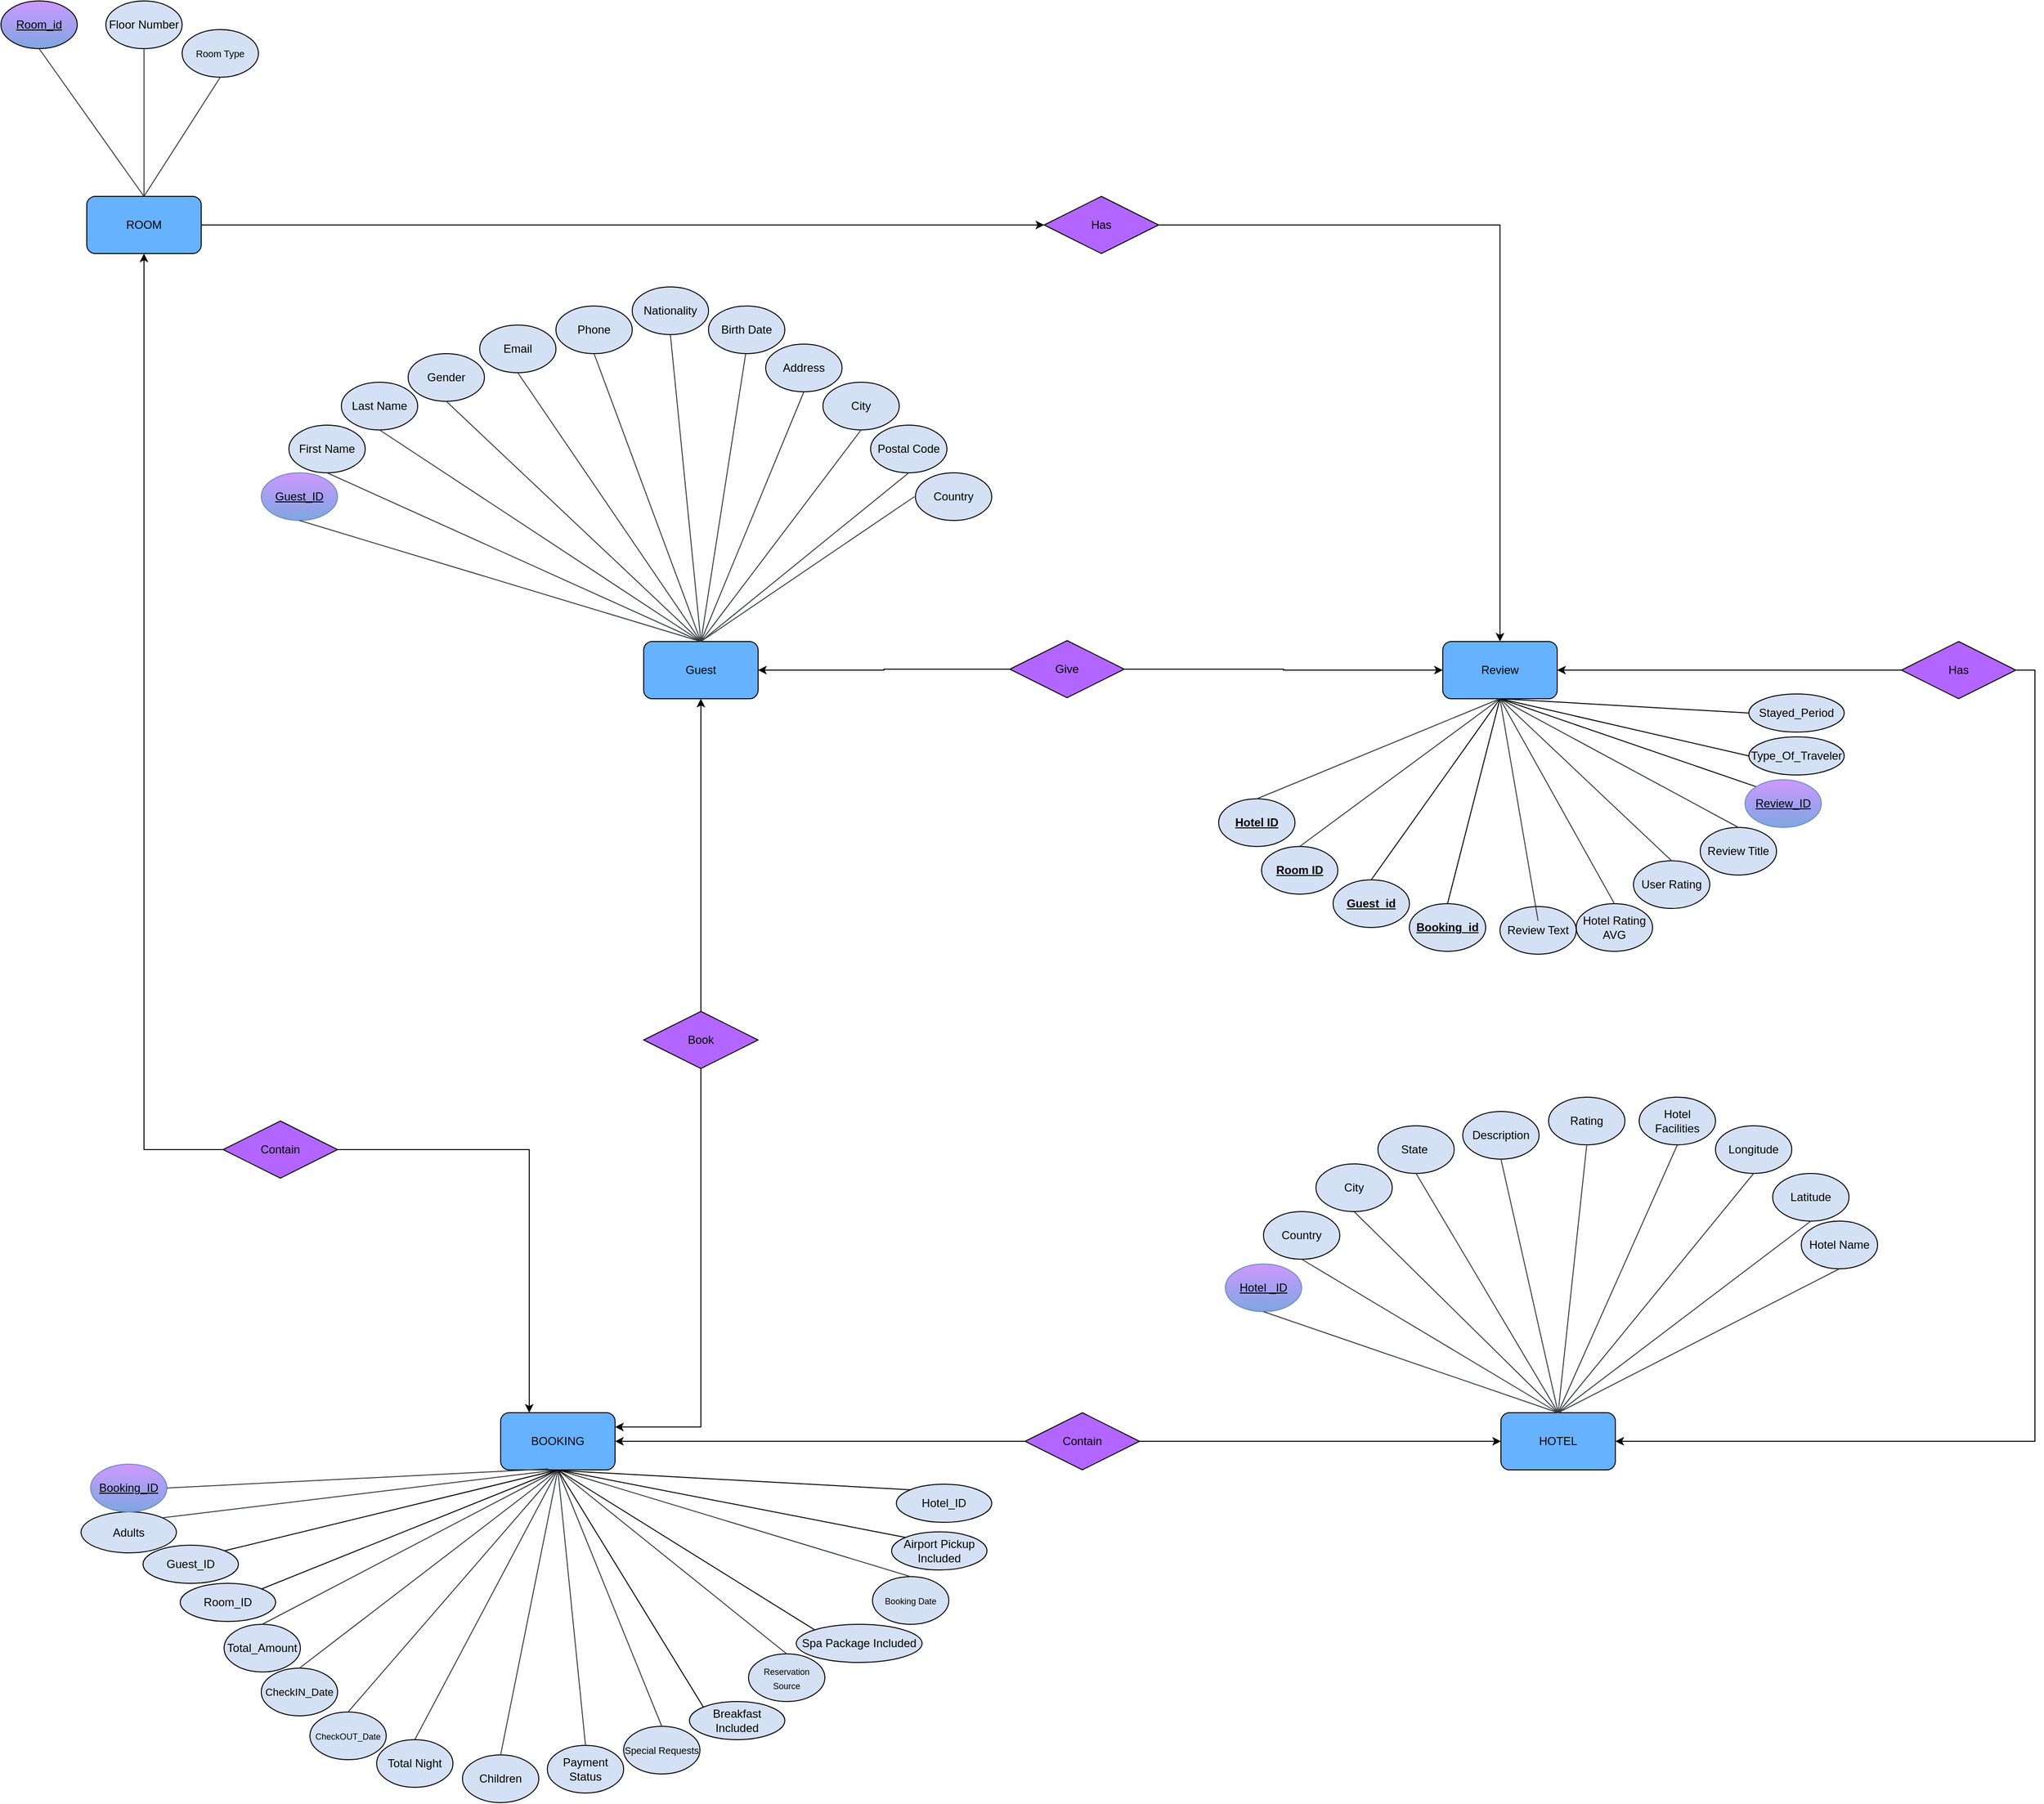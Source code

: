 <mxfile version="24.7.12">
  <diagram name="Page-1" id="Go7rpRE74ficaxJIeiQb">
    <mxGraphModel dx="3430" dy="1060" grid="1" gridSize="10" guides="1" tooltips="1" connect="1" arrows="1" fold="1" page="1" pageScale="1" pageWidth="850" pageHeight="1100" math="0" shadow="0">
      <root>
        <mxCell id="0" />
        <mxCell id="1" parent="0" />
        <mxCell id="3-bC4bgWkevKskhTeq14-1" value="Adults" style="ellipse;whiteSpace=wrap;html=1;fillColor=#D4E1F5;" parent="1" vertex="1">
          <mxGeometry x="-550" y="2025" width="100" height="43" as="geometry" />
        </mxCell>
        <mxCell id="3-bC4bgWkevKskhTeq14-2" value="Total_Amount" style="ellipse;whiteSpace=wrap;html=1;fillColor=#D4E1F5;" parent="1" vertex="1">
          <mxGeometry x="-400" y="2143" width="80" height="50" as="geometry" />
        </mxCell>
        <mxCell id="3-bC4bgWkevKskhTeq14-3" value="&lt;font style=&quot;font-size: 11px;&quot;&gt;CheckIN_Date&lt;/font&gt;" style="ellipse;whiteSpace=wrap;html=1;fillColor=#D4E1F5;" parent="1" vertex="1">
          <mxGeometry x="-361" y="2189" width="80" height="50" as="geometry" />
        </mxCell>
        <mxCell id="3-bC4bgWkevKskhTeq14-4" value="BOOKING" style="rounded=1;whiteSpace=wrap;html=1;fillColor=#66B2FF;" parent="1" vertex="1">
          <mxGeometry x="-110" y="1921" width="120" height="60" as="geometry" />
        </mxCell>
        <mxCell id="3-bC4bgWkevKskhTeq14-5" value="&lt;span style=&quot;text-decoration-line: underline;&quot;&gt;Booking_ID&lt;/span&gt;" style="ellipse;whiteSpace=wrap;html=1;fillColor=#CC99FF;strokeColor=#6c8ebf;gradientColor=#7ea6e0;" parent="1" vertex="1">
          <mxGeometry x="-540" y="1975" width="80" height="50" as="geometry" />
        </mxCell>
        <mxCell id="3-bC4bgWkevKskhTeq14-6" style="rounded=0;orthogonalLoop=1;jettySize=auto;html=1;entryX=1;entryY=0.5;entryDx=0;entryDy=0;endArrow=none;endFill=0;fillColor=#eeeeee;strokeColor=#36393d;" parent="1" target="3-bC4bgWkevKskhTeq14-5" edge="1">
          <mxGeometry relative="1" as="geometry">
            <mxPoint x="-60" y="1980" as="sourcePoint" />
            <mxPoint x="-225" y="2046" as="targetPoint" />
          </mxGeometry>
        </mxCell>
        <mxCell id="3-bC4bgWkevKskhTeq14-7" style="rounded=0;orthogonalLoop=1;jettySize=auto;html=1;exitX=0.5;exitY=1;exitDx=0;exitDy=0;entryX=1;entryY=0;entryDx=0;entryDy=0;endArrow=none;endFill=0;fillColor=#eeeeee;strokeColor=#36393d;" parent="1" source="3-bC4bgWkevKskhTeq14-4" target="3-bC4bgWkevKskhTeq14-1" edge="1">
          <mxGeometry relative="1" as="geometry">
            <mxPoint x="-65" y="1951" as="sourcePoint" />
            <mxPoint x="-145" y="2091" as="targetPoint" />
          </mxGeometry>
        </mxCell>
        <mxCell id="3-bC4bgWkevKskhTeq14-8" style="rounded=0;orthogonalLoop=1;jettySize=auto;html=1;exitX=0.5;exitY=1;exitDx=0;exitDy=0;entryX=0.5;entryY=0;entryDx=0;entryDy=0;endArrow=none;endFill=0;fillColor=#eeeeee;strokeColor=#36393d;" parent="1" source="3-bC4bgWkevKskhTeq14-4" target="3-bC4bgWkevKskhTeq14-2" edge="1">
          <mxGeometry relative="1" as="geometry">
            <mxPoint x="-65" y="1951" as="sourcePoint" />
            <mxPoint x="-65" y="2121" as="targetPoint" />
          </mxGeometry>
        </mxCell>
        <mxCell id="3-bC4bgWkevKskhTeq14-9" style="rounded=0;orthogonalLoop=1;jettySize=auto;html=1;exitX=0.5;exitY=1;exitDx=0;exitDy=0;entryX=0.5;entryY=0;entryDx=0;entryDy=0;endArrow=none;endFill=0;fillColor=#eeeeee;strokeColor=#36393d;" parent="1" source="3-bC4bgWkevKskhTeq14-4" target="3-bC4bgWkevKskhTeq14-3" edge="1">
          <mxGeometry relative="1" as="geometry">
            <mxPoint x="-65" y="1951" as="sourcePoint" />
            <mxPoint x="15" y="2091" as="targetPoint" />
          </mxGeometry>
        </mxCell>
        <mxCell id="3-bC4bgWkevKskhTeq14-10" value="&lt;font style=&quot;font-size: 9px;&quot;&gt;CheckOUT_Date&lt;/font&gt;" style="ellipse;whiteSpace=wrap;html=1;fillColor=#D4E1F5;" parent="1" vertex="1">
          <mxGeometry x="-310" y="2235" width="80" height="50" as="geometry" />
        </mxCell>
        <mxCell id="3-bC4bgWkevKskhTeq14-11" style="rounded=0;orthogonalLoop=1;jettySize=auto;html=1;exitX=0.5;exitY=1;exitDx=0;exitDy=0;entryX=0.5;entryY=0;entryDx=0;entryDy=0;endArrow=none;endFill=0;fillColor=#eeeeee;strokeColor=#36393d;" parent="1" source="3-bC4bgWkevKskhTeq14-4" target="3-bC4bgWkevKskhTeq14-10" edge="1">
          <mxGeometry relative="1" as="geometry">
            <mxPoint x="-65" y="1951" as="sourcePoint" />
            <mxPoint x="95" y="2061" as="targetPoint" />
          </mxGeometry>
        </mxCell>
        <mxCell id="3-bC4bgWkevKskhTeq14-12" value="Country" style="ellipse;whiteSpace=wrap;html=1;fillColor=#D4E1F5;" parent="1" vertex="1">
          <mxGeometry x="690" y="1710" width="80" height="50" as="geometry" />
        </mxCell>
        <mxCell id="3-bC4bgWkevKskhTeq14-13" value="&lt;span style=&quot;text-decoration-line: underline;&quot;&gt;Hotel _ID&lt;/span&gt;" style="ellipse;whiteSpace=wrap;html=1;fillColor=#CC99FF;strokeColor=#6c8ebf;gradientColor=#7ea6e0;" parent="1" vertex="1">
          <mxGeometry x="650" y="1765" width="80" height="50" as="geometry" />
        </mxCell>
        <mxCell id="3-bC4bgWkevKskhTeq14-14" value="State&amp;nbsp;" style="ellipse;whiteSpace=wrap;html=1;fillColor=#D4E1F5;" parent="1" vertex="1">
          <mxGeometry x="810" y="1620" width="80" height="50" as="geometry" />
        </mxCell>
        <mxCell id="3-bC4bgWkevKskhTeq14-16" value="HOTEL" style="rounded=1;whiteSpace=wrap;html=1;fillColor=#66B2FF;" parent="1" vertex="1">
          <mxGeometry x="939" y="1921" width="120" height="60" as="geometry" />
        </mxCell>
        <mxCell id="3-bC4bgWkevKskhTeq14-17" style="rounded=0;orthogonalLoop=1;jettySize=auto;html=1;exitX=0.5;exitY=1;exitDx=0;exitDy=0;entryX=0.5;entryY=0;entryDx=0;entryDy=0;strokeWidth=1;endArrow=none;endFill=0;fillColor=#eeeeee;strokeColor=#36393d;" parent="1" source="3-bC4bgWkevKskhTeq14-22" target="3-bC4bgWkevKskhTeq14-16" edge="1">
          <mxGeometry relative="1" as="geometry">
            <mxPoint x="854" y="1660" as="sourcePoint" />
            <mxPoint x="554" y="1970" as="targetPoint" />
          </mxGeometry>
        </mxCell>
        <mxCell id="3-bC4bgWkevKskhTeq14-18" style="rounded=0;orthogonalLoop=1;jettySize=auto;html=1;exitX=0.5;exitY=1;exitDx=0;exitDy=0;entryX=0.5;entryY=0;entryDx=0;entryDy=0;strokeWidth=1;endArrow=none;endFill=0;fillColor=#eeeeee;strokeColor=#36393d;" parent="1" source="3-bC4bgWkevKskhTeq14-12" target="3-bC4bgWkevKskhTeq14-16" edge="1">
          <mxGeometry relative="1" as="geometry">
            <mxPoint x="864" y="1680" as="sourcePoint" />
            <mxPoint x="864" y="1820" as="targetPoint" />
          </mxGeometry>
        </mxCell>
        <mxCell id="3-bC4bgWkevKskhTeq14-19" style="rounded=0;orthogonalLoop=1;jettySize=auto;html=1;exitX=0.5;exitY=1;exitDx=0;exitDy=0;entryX=0.5;entryY=0;entryDx=0;entryDy=0;strokeWidth=1;endArrow=none;endFill=0;fillColor=#eeeeee;strokeColor=#36393d;" parent="1" source="3-bC4bgWkevKskhTeq14-13" target="3-bC4bgWkevKskhTeq14-16" edge="1">
          <mxGeometry relative="1" as="geometry">
            <mxPoint x="714" y="1750" as="sourcePoint" />
            <mxPoint x="864" y="1820" as="targetPoint" />
          </mxGeometry>
        </mxCell>
        <mxCell id="3-bC4bgWkevKskhTeq14-20" style="rounded=0;orthogonalLoop=1;jettySize=auto;html=1;exitX=0.5;exitY=1;exitDx=0;exitDy=0;entryX=0.5;entryY=0;entryDx=0;entryDy=0;strokeWidth=1;endArrow=none;endFill=0;fillColor=#eeeeee;strokeColor=#36393d;" parent="1" source="3-bC4bgWkevKskhTeq14-14" target="3-bC4bgWkevKskhTeq14-16" edge="1">
          <mxGeometry relative="1" as="geometry">
            <mxPoint x="934" y="1720" as="sourcePoint" />
            <mxPoint x="864" y="1820" as="targetPoint" />
          </mxGeometry>
        </mxCell>
        <mxCell id="3-bC4bgWkevKskhTeq14-22" value="City" style="ellipse;whiteSpace=wrap;html=1;fillColor=#D4E1F5;" parent="1" vertex="1">
          <mxGeometry x="745" y="1660" width="80" height="50" as="geometry" />
        </mxCell>
        <mxCell id="3-bC4bgWkevKskhTeq14-23" value="Description" style="ellipse;whiteSpace=wrap;html=1;fillColor=#D4E1F5;" parent="1" vertex="1">
          <mxGeometry x="899" y="1605" width="80" height="50" as="geometry" />
        </mxCell>
        <mxCell id="3-bC4bgWkevKskhTeq14-24" style="rounded=0;orthogonalLoop=1;jettySize=auto;html=1;exitX=0.5;exitY=1;exitDx=0;exitDy=0;entryX=0.5;entryY=0;entryDx=0;entryDy=0;strokeWidth=1;endArrow=none;endFill=0;fillColor=#eeeeee;strokeColor=#36393d;" parent="1" source="3-bC4bgWkevKskhTeq14-23" target="3-bC4bgWkevKskhTeq14-16" edge="1">
          <mxGeometry relative="1" as="geometry">
            <mxPoint x="1044" y="1765" as="sourcePoint" />
            <mxPoint x="864" y="1820" as="targetPoint" />
          </mxGeometry>
        </mxCell>
        <mxCell id="3-bC4bgWkevKskhTeq14-25" value="Rating" style="ellipse;whiteSpace=wrap;html=1;fillColor=#D4E1F5;" parent="1" vertex="1">
          <mxGeometry x="989" y="1590" width="80" height="50" as="geometry" />
        </mxCell>
        <mxCell id="3-bC4bgWkevKskhTeq14-26" style="rounded=0;orthogonalLoop=1;jettySize=auto;html=1;exitX=0.5;exitY=1;exitDx=0;exitDy=0;entryX=0.5;entryY=0;entryDx=0;entryDy=0;strokeWidth=1;endArrow=none;endFill=0;fillColor=#eeeeee;strokeColor=#36393d;" parent="1" source="3-bC4bgWkevKskhTeq14-25" target="3-bC4bgWkevKskhTeq14-16" edge="1">
          <mxGeometry relative="1" as="geometry">
            <mxPoint x="1104" y="1811" as="sourcePoint" />
            <mxPoint x="864" y="1945" as="targetPoint" />
          </mxGeometry>
        </mxCell>
        <mxCell id="3-bC4bgWkevKskhTeq14-27" value="&lt;font style=&quot;font-size: 10px;&quot;&gt;Room Type&lt;/font&gt;" style="ellipse;whiteSpace=wrap;html=1;fillColor=#D4E1F5;strokeColor=#000000;" parent="1" vertex="1">
          <mxGeometry x="-444" y="470" width="80" height="50" as="geometry" />
        </mxCell>
        <mxCell id="3-bC4bgWkevKskhTeq14-28" value="&lt;u&gt;Room_id&lt;/u&gt;" style="ellipse;whiteSpace=wrap;html=1;fillColor=#CC99FF;strokeColor=#000000;gradientColor=#7ea6e0;" parent="1" vertex="1">
          <mxGeometry x="-634" y="440" width="80" height="50" as="geometry" />
        </mxCell>
        <mxCell id="3-bC4bgWkevKskhTeq14-29" value="Floor Number" style="ellipse;whiteSpace=wrap;html=1;fillColor=#D4E1F5;strokeColor=#000000;" parent="1" vertex="1">
          <mxGeometry x="-524" y="440" width="80" height="50" as="geometry" />
        </mxCell>
        <mxCell id="LD0xq1waeF9O6wsrQVDz-23" style="edgeStyle=orthogonalEdgeStyle;rounded=0;orthogonalLoop=1;jettySize=auto;html=1;exitX=1;exitY=0.5;exitDx=0;exitDy=0;entryX=0;entryY=0.5;entryDx=0;entryDy=0;" parent="1" source="3-bC4bgWkevKskhTeq14-30" target="LD0xq1waeF9O6wsrQVDz-24" edge="1">
          <mxGeometry relative="1" as="geometry">
            <mxPoint x="-280" y="730" as="targetPoint" />
          </mxGeometry>
        </mxCell>
        <mxCell id="3-bC4bgWkevKskhTeq14-30" value="ROOM" style="rounded=1;whiteSpace=wrap;html=1;fillColor=#66B2FF;strokeColor=#000000;" parent="1" vertex="1">
          <mxGeometry x="-544" y="645" width="120" height="60" as="geometry" />
        </mxCell>
        <mxCell id="3-bC4bgWkevKskhTeq14-33" style="rounded=0;orthogonalLoop=1;jettySize=auto;html=1;exitX=0.5;exitY=1;exitDx=0;exitDy=0;entryX=0.5;entryY=0;entryDx=0;entryDy=0;strokeWidth=1;endArrow=none;endFill=0;fillColor=#eeeeee;strokeColor=#36393d;" parent="1" source="3-bC4bgWkevKskhTeq14-27" target="3-bC4bgWkevKskhTeq14-30" edge="1">
          <mxGeometry relative="1" as="geometry">
            <mxPoint x="-474" y="515" as="sourcePoint" />
            <mxPoint x="-474" y="655" as="targetPoint" />
          </mxGeometry>
        </mxCell>
        <mxCell id="3-bC4bgWkevKskhTeq14-34" style="rounded=0;orthogonalLoop=1;jettySize=auto;html=1;exitX=0.5;exitY=1;exitDx=0;exitDy=0;entryX=0.5;entryY=0;entryDx=0;entryDy=0;strokeWidth=1;endArrow=none;endFill=0;fillColor=#eeeeee;strokeColor=#36393d;" parent="1" source="3-bC4bgWkevKskhTeq14-28" target="3-bC4bgWkevKskhTeq14-30" edge="1">
          <mxGeometry relative="1" as="geometry">
            <mxPoint x="-624" y="585" as="sourcePoint" />
            <mxPoint x="-474" y="655" as="targetPoint" />
          </mxGeometry>
        </mxCell>
        <mxCell id="3-bC4bgWkevKskhTeq14-35" style="rounded=0;orthogonalLoop=1;jettySize=auto;html=1;exitX=0.5;exitY=1;exitDx=0;exitDy=0;entryX=0.5;entryY=0;entryDx=0;entryDy=0;strokeWidth=1;endArrow=none;endFill=0;fillColor=#eeeeee;strokeColor=#36393d;" parent="1" source="3-bC4bgWkevKskhTeq14-29" target="3-bC4bgWkevKskhTeq14-30" edge="1">
          <mxGeometry relative="1" as="geometry">
            <mxPoint x="-324" y="585" as="sourcePoint" />
            <mxPoint x="-474" y="655" as="targetPoint" />
          </mxGeometry>
        </mxCell>
        <mxCell id="3-bC4bgWkevKskhTeq14-36" value="City" style="ellipse;whiteSpace=wrap;html=1;fillColor=#D4E1F5;" parent="1" vertex="1">
          <mxGeometry x="228" y="840" width="80" height="50" as="geometry" />
        </mxCell>
        <mxCell id="3-bC4bgWkevKskhTeq14-37" value="Address" style="ellipse;whiteSpace=wrap;html=1;fillColor=#D4E1F5;" parent="1" vertex="1">
          <mxGeometry x="168" y="800" width="80" height="50" as="geometry" />
        </mxCell>
        <mxCell id="3-bC4bgWkevKskhTeq14-38" value="Birth Date" style="ellipse;whiteSpace=wrap;html=1;fillColor=#D4E1F5;" parent="1" vertex="1">
          <mxGeometry x="108" y="760" width="80" height="50" as="geometry" />
        </mxCell>
        <mxCell id="3-bC4bgWkevKskhTeq14-39" value="&lt;span style=&quot;text-decoration-line: underline;&quot;&gt;Guest_ID&lt;/span&gt;" style="ellipse;whiteSpace=wrap;html=1;fillColor=#CC99FF;strokeColor=#6c8ebf;gradientColor=#7ea6e0;" parent="1" vertex="1">
          <mxGeometry x="-361" y="935" width="80" height="50" as="geometry" />
        </mxCell>
        <mxCell id="3-bC4bgWkevKskhTeq14-40" value="Postal Code" style="ellipse;whiteSpace=wrap;html=1;fillColor=#D4E1F5;" parent="1" vertex="1">
          <mxGeometry x="278" y="885" width="80" height="50" as="geometry" />
        </mxCell>
        <mxCell id="3-bC4bgWkevKskhTeq14-41" value="Country" style="ellipse;whiteSpace=wrap;html=1;fillColor=#D4E1F5;" parent="1" vertex="1">
          <mxGeometry x="325" y="935" width="80" height="50" as="geometry" />
        </mxCell>
        <mxCell id="3-bC4bgWkevKskhTeq14-42" value="Guest" style="rounded=1;whiteSpace=wrap;html=1;fillColor=#66B2FF;" parent="1" vertex="1">
          <mxGeometry x="40" y="1112" width="120" height="60" as="geometry" />
        </mxCell>
        <mxCell id="3-bC4bgWkevKskhTeq14-43" style="rounded=0;orthogonalLoop=1;jettySize=auto;html=1;exitX=0.5;exitY=1;exitDx=0;exitDy=0;entryX=0.5;entryY=0;entryDx=0;entryDy=0;strokeWidth=1;endArrow=none;endFill=0;fillColor=#eeeeee;strokeColor=#36393d;" parent="1" target="3-bC4bgWkevKskhTeq14-42" edge="1">
          <mxGeometry relative="1" as="geometry">
            <mxPoint x="68" y="790" as="sourcePoint" />
            <mxPoint x="-247" y="1180" as="targetPoint" />
          </mxGeometry>
        </mxCell>
        <mxCell id="3-bC4bgWkevKskhTeq14-44" style="rounded=0;orthogonalLoop=1;jettySize=auto;html=1;exitX=0.5;exitY=1;exitDx=0;exitDy=0;entryX=0.5;entryY=0;entryDx=0;entryDy=0;strokeWidth=1;endArrow=none;endFill=0;fillColor=#eeeeee;strokeColor=#36393d;" parent="1" source="3-bC4bgWkevKskhTeq14-37" target="3-bC4bgWkevKskhTeq14-42" edge="1">
          <mxGeometry relative="1" as="geometry">
            <mxPoint x="63" y="890" as="sourcePoint" />
            <mxPoint x="63" y="1030" as="targetPoint" />
          </mxGeometry>
        </mxCell>
        <mxCell id="3-bC4bgWkevKskhTeq14-45" style="rounded=0;orthogonalLoop=1;jettySize=auto;html=1;exitX=0.5;exitY=1;exitDx=0;exitDy=0;entryX=0.5;entryY=0;entryDx=0;entryDy=0;strokeWidth=1;endArrow=none;endFill=0;fillColor=#eeeeee;strokeColor=#36393d;" parent="1" target="3-bC4bgWkevKskhTeq14-42" edge="1">
          <mxGeometry relative="1" as="geometry">
            <mxPoint x="147.0" y="810" as="sourcePoint" />
            <mxPoint x="63" y="1030" as="targetPoint" />
          </mxGeometry>
        </mxCell>
        <mxCell id="3-bC4bgWkevKskhTeq14-46" style="rounded=0;orthogonalLoop=1;jettySize=auto;html=1;exitX=0.5;exitY=1;exitDx=0;exitDy=0;entryX=0.5;entryY=0;entryDx=0;entryDy=0;strokeWidth=1;endArrow=none;endFill=0;fillColor=#eeeeee;strokeColor=#36393d;" parent="1" source="3-bC4bgWkevKskhTeq14-39" target="3-bC4bgWkevKskhTeq14-42" edge="1">
          <mxGeometry relative="1" as="geometry">
            <mxPoint x="-87" y="960" as="sourcePoint" />
            <mxPoint x="63" y="1030" as="targetPoint" />
          </mxGeometry>
        </mxCell>
        <mxCell id="3-bC4bgWkevKskhTeq14-47" style="rounded=0;orthogonalLoop=1;jettySize=auto;html=1;exitX=0.5;exitY=1;exitDx=0;exitDy=0;entryX=0.5;entryY=0;entryDx=0;entryDy=0;strokeWidth=1;endArrow=none;endFill=0;fillColor=#eeeeee;strokeColor=#36393d;" parent="1" source="3-bC4bgWkevKskhTeq14-36" target="3-bC4bgWkevKskhTeq14-42" edge="1">
          <mxGeometry relative="1" as="geometry">
            <mxPoint x="63" y="890" as="sourcePoint" />
            <mxPoint x="63" y="1030" as="targetPoint" />
          </mxGeometry>
        </mxCell>
        <mxCell id="3-bC4bgWkevKskhTeq14-48" style="rounded=0;orthogonalLoop=1;jettySize=auto;html=1;exitX=0.5;exitY=1;exitDx=0;exitDy=0;entryX=0.5;entryY=0;entryDx=0;entryDy=0;strokeWidth=1;endArrow=none;endFill=0;fillColor=#eeeeee;strokeColor=#36393d;" parent="1" source="3-bC4bgWkevKskhTeq14-40" target="3-bC4bgWkevKskhTeq14-42" edge="1">
          <mxGeometry relative="1" as="geometry">
            <mxPoint x="133" y="930" as="sourcePoint" />
            <mxPoint x="63" y="1030" as="targetPoint" />
          </mxGeometry>
        </mxCell>
        <mxCell id="3-bC4bgWkevKskhTeq14-49" style="rounded=0;orthogonalLoop=1;jettySize=auto;html=1;exitX=0;exitY=0.5;exitDx=0;exitDy=0;entryX=0.5;entryY=0;entryDx=0;entryDy=0;strokeWidth=1;endArrow=none;endFill=0;fillColor=#eeeeee;strokeColor=#36393d;" parent="1" target="3-bC4bgWkevKskhTeq14-42" edge="1">
          <mxGeometry relative="1" as="geometry">
            <mxPoint x="324" y="960" as="sourcePoint" />
            <mxPoint x="63" y="1030" as="targetPoint" />
          </mxGeometry>
        </mxCell>
        <mxCell id="3-bC4bgWkevKskhTeq14-50" value="User Rating" style="ellipse;whiteSpace=wrap;html=1;fillColor=#D4E1F5;" parent="1" vertex="1">
          <mxGeometry x="1078" y="1342" width="80" height="50" as="geometry" />
        </mxCell>
        <mxCell id="3-bC4bgWkevKskhTeq14-51" value="Review Text" style="ellipse;whiteSpace=wrap;html=1;fillColor=#D4E1F5;" parent="1" vertex="1">
          <mxGeometry x="938" y="1390" width="80" height="50" as="geometry" />
        </mxCell>
        <mxCell id="3-bC4bgWkevKskhTeq14-53" value="Review Title" style="ellipse;whiteSpace=wrap;html=1;fillColor=#D4E1F5;" parent="1" vertex="1">
          <mxGeometry x="1148" y="1307" width="80" height="50" as="geometry" />
        </mxCell>
        <mxCell id="3-bC4bgWkevKskhTeq14-54" value="Review" style="rounded=1;whiteSpace=wrap;html=1;fillColor=#66B2FF;" parent="1" vertex="1">
          <mxGeometry x="878" y="1112" width="120" height="60" as="geometry" />
        </mxCell>
        <mxCell id="3-bC4bgWkevKskhTeq14-55" style="rounded=0;orthogonalLoop=1;jettySize=auto;html=1;exitX=0.5;exitY=1;exitDx=0;exitDy=0;entryX=0.5;entryY=0;entryDx=0;entryDy=0;endArrow=none;endFill=0;fillColor=#eeeeee;strokeColor=#36393d;" parent="1" source="3-bC4bgWkevKskhTeq14-54" target="3-bC4bgWkevKskhTeq14-71" edge="1">
          <mxGeometry relative="1" as="geometry">
            <mxPoint x="863" y="1262" as="sourcePoint" />
            <mxPoint x="758" y="1332" as="targetPoint" />
          </mxGeometry>
        </mxCell>
        <mxCell id="3-bC4bgWkevKskhTeq14-56" style="rounded=0;orthogonalLoop=1;jettySize=auto;html=1;exitX=0.5;exitY=1;exitDx=0;exitDy=0;entryX=0.5;entryY=0;entryDx=0;entryDy=0;endArrow=none;endFill=0;fillColor=#eeeeee;strokeColor=#36393d;" parent="1" source="3-bC4bgWkevKskhTeq14-54" edge="1">
          <mxGeometry relative="1" as="geometry">
            <mxPoint x="918" y="1242" as="sourcePoint" />
            <mxPoint x="978" y="1405.0" as="targetPoint" />
          </mxGeometry>
        </mxCell>
        <mxCell id="3-bC4bgWkevKskhTeq14-57" style="rounded=0;orthogonalLoop=1;jettySize=auto;html=1;exitX=0.5;exitY=1;exitDx=0;exitDy=0;entryX=0.5;entryY=0;entryDx=0;entryDy=0;endArrow=none;endFill=0;fillColor=#eeeeee;strokeColor=#36393d;" parent="1" source="3-bC4bgWkevKskhTeq14-54" target="3-bC4bgWkevKskhTeq14-50" edge="1">
          <mxGeometry relative="1" as="geometry">
            <mxPoint x="918" y="1242" as="sourcePoint" />
            <mxPoint x="868" y="1382" as="targetPoint" />
          </mxGeometry>
        </mxCell>
        <mxCell id="3-bC4bgWkevKskhTeq14-59" style="rounded=0;orthogonalLoop=1;jettySize=auto;html=1;exitX=0.5;exitY=1;exitDx=0;exitDy=0;entryX=0.5;entryY=0;entryDx=0;entryDy=0;endArrow=none;endFill=0;fillColor=#eeeeee;strokeColor=#36393d;" parent="1" source="3-bC4bgWkevKskhTeq14-54" target="3-bC4bgWkevKskhTeq14-53" edge="1">
          <mxGeometry relative="1" as="geometry">
            <mxPoint x="918" y="1242" as="sourcePoint" />
            <mxPoint x="1038" y="1352" as="targetPoint" />
          </mxGeometry>
        </mxCell>
        <mxCell id="3-bC4bgWkevKskhTeq14-69" value="&lt;u&gt;&lt;b&gt;Guest_id&lt;/b&gt;&lt;/u&gt;" style="ellipse;whiteSpace=wrap;html=1;fillColor=#D4E1F5;" parent="1" vertex="1">
          <mxGeometry x="763" y="1362" width="80" height="50" as="geometry" />
        </mxCell>
        <mxCell id="3-bC4bgWkevKskhTeq14-70" value="" style="endArrow=none;html=1;rounded=0;entryX=0.5;entryY=1;entryDx=0;entryDy=0;exitX=0.5;exitY=0;exitDx=0;exitDy=0;" parent="1" source="3-bC4bgWkevKskhTeq14-69" target="3-bC4bgWkevKskhTeq14-54" edge="1">
          <mxGeometry width="50" height="50" relative="1" as="geometry">
            <mxPoint x="1048" y="1332" as="sourcePoint" />
            <mxPoint x="1098" y="1282" as="targetPoint" />
          </mxGeometry>
        </mxCell>
        <mxCell id="3-bC4bgWkevKskhTeq14-71" value="&lt;u&gt;&lt;b&gt;Room ID&lt;/b&gt;&lt;/u&gt;" style="ellipse;whiteSpace=wrap;html=1;fillColor=#D4E1F5;" parent="1" vertex="1">
          <mxGeometry x="688" y="1327" width="80" height="50" as="geometry" />
        </mxCell>
        <mxCell id="3-bC4bgWkevKskhTeq14-72" value="&lt;u&gt;&lt;b&gt;Hotel ID&lt;/b&gt;&lt;/u&gt;" style="ellipse;whiteSpace=wrap;html=1;fillColor=#D4E1F5;" parent="1" vertex="1">
          <mxGeometry x="643" y="1277" width="80" height="50" as="geometry" />
        </mxCell>
        <mxCell id="3-bC4bgWkevKskhTeq14-73" style="rounded=0;orthogonalLoop=1;jettySize=auto;html=1;exitX=0.5;exitY=1;exitDx=0;exitDy=0;entryX=0.5;entryY=0;entryDx=0;entryDy=0;endArrow=none;endFill=0;fillColor=#eeeeee;strokeColor=#36393d;" parent="1" source="3-bC4bgWkevKskhTeq14-54" target="3-bC4bgWkevKskhTeq14-72" edge="1">
          <mxGeometry relative="1" as="geometry">
            <mxPoint x="918" y="1242" as="sourcePoint" />
            <mxPoint x="768" y="1362" as="targetPoint" />
          </mxGeometry>
        </mxCell>
        <mxCell id="3-bC4bgWkevKskhTeq14-74" value="&lt;u&gt;&lt;b&gt;Booking_id&lt;/b&gt;&lt;/u&gt;" style="ellipse;whiteSpace=wrap;html=1;fillColor=#D4E1F5;" parent="1" vertex="1">
          <mxGeometry x="843" y="1387" width="80" height="50" as="geometry" />
        </mxCell>
        <mxCell id="3-bC4bgWkevKskhTeq14-75" value="" style="endArrow=none;html=1;rounded=0;entryX=0.5;entryY=1;entryDx=0;entryDy=0;exitX=0.5;exitY=0;exitDx=0;exitDy=0;" parent="1" source="3-bC4bgWkevKskhTeq14-74" target="3-bC4bgWkevKskhTeq14-54" edge="1">
          <mxGeometry width="50" height="50" relative="1" as="geometry">
            <mxPoint x="838" y="1397" as="sourcePoint" />
            <mxPoint x="918" y="1242" as="targetPoint" />
          </mxGeometry>
        </mxCell>
        <mxCell id="3-bC4bgWkevKskhTeq14-76" value="Hotel Rati&lt;span style=&quot;background-color: initial;&quot;&gt;ng AVG&lt;/span&gt;" style="ellipse;whiteSpace=wrap;html=1;fillColor=#D4E1F5;" parent="1" vertex="1">
          <mxGeometry x="1018" y="1387" width="80" height="50" as="geometry" />
        </mxCell>
        <mxCell id="3-bC4bgWkevKskhTeq14-77" style="rounded=0;orthogonalLoop=1;jettySize=auto;html=1;exitX=0.5;exitY=1;exitDx=0;exitDy=0;entryX=0.5;entryY=0;entryDx=0;entryDy=0;endArrow=none;endFill=0;fillColor=#eeeeee;strokeColor=#36393d;" parent="1" source="3-bC4bgWkevKskhTeq14-54" target="3-bC4bgWkevKskhTeq14-76" edge="1">
          <mxGeometry relative="1" as="geometry">
            <mxPoint x="918" y="1242" as="sourcePoint" />
            <mxPoint x="918" y="1427" as="targetPoint" />
          </mxGeometry>
        </mxCell>
        <mxCell id="3-bC4bgWkevKskhTeq14-86" value="Children" style="ellipse;whiteSpace=wrap;html=1;fillColor=#D4E1F5;" parent="1" vertex="1">
          <mxGeometry x="-150" y="2280" width="80" height="50" as="geometry" />
        </mxCell>
        <mxCell id="3-bC4bgWkevKskhTeq14-87" value="Payment Status" style="ellipse;whiteSpace=wrap;html=1;fillColor=#D4E1F5;" parent="1" vertex="1">
          <mxGeometry x="-61" y="2270" width="80" height="50" as="geometry" />
        </mxCell>
        <mxCell id="3-bC4bgWkevKskhTeq14-89" style="rounded=0;orthogonalLoop=1;jettySize=auto;html=1;exitX=0.5;exitY=1;exitDx=0;exitDy=0;entryX=0.5;entryY=0;entryDx=0;entryDy=0;endArrow=none;endFill=0;fillColor=#eeeeee;strokeColor=#36393d;" parent="1" source="3-bC4bgWkevKskhTeq14-4" target="3-bC4bgWkevKskhTeq14-95" edge="1">
          <mxGeometry relative="1" as="geometry">
            <mxPoint x="50" y="2131" as="sourcePoint" />
            <mxPoint x="-170" y="2214" as="targetPoint" />
          </mxGeometry>
        </mxCell>
        <mxCell id="3-bC4bgWkevKskhTeq14-90" style="rounded=0;orthogonalLoop=1;jettySize=auto;html=1;exitX=0.5;exitY=1;exitDx=0;exitDy=0;entryX=0.5;entryY=0;entryDx=0;entryDy=0;endArrow=none;endFill=0;fillColor=#eeeeee;strokeColor=#36393d;" parent="1" source="3-bC4bgWkevKskhTeq14-4" target="3-bC4bgWkevKskhTeq14-86" edge="1">
          <mxGeometry relative="1" as="geometry">
            <mxPoint x="50" y="2131" as="sourcePoint" />
            <mxPoint x="-45" y="2241" as="targetPoint" />
          </mxGeometry>
        </mxCell>
        <mxCell id="3-bC4bgWkevKskhTeq14-91" style="rounded=0;orthogonalLoop=1;jettySize=auto;html=1;exitX=0.5;exitY=1;exitDx=0;exitDy=0;entryX=0.5;entryY=0;entryDx=0;entryDy=0;endArrow=none;endFill=0;fillColor=#eeeeee;strokeColor=#36393d;" parent="1" source="3-bC4bgWkevKskhTeq14-4" target="3-bC4bgWkevKskhTeq14-87" edge="1">
          <mxGeometry relative="1" as="geometry">
            <mxPoint x="50" y="2131" as="sourcePoint" />
            <mxPoint x="35" y="2271" as="targetPoint" />
          </mxGeometry>
        </mxCell>
        <mxCell id="3-bC4bgWkevKskhTeq14-95" value="Total Night" style="ellipse;whiteSpace=wrap;html=1;fillColor=#D4E1F5;" parent="1" vertex="1">
          <mxGeometry x="-240" y="2264" width="80" height="50" as="geometry" />
        </mxCell>
        <mxCell id="3-bC4bgWkevKskhTeq14-96" value="&lt;font size=&quot;1&quot;&gt;Special Requests&lt;/font&gt;" style="ellipse;whiteSpace=wrap;html=1;fillColor=#D4E1F5;" parent="1" vertex="1">
          <mxGeometry x="19" y="2250" width="80" height="50" as="geometry" />
        </mxCell>
        <mxCell id="3-bC4bgWkevKskhTeq14-97" value="&lt;font style=&quot;font-size: 9px;&quot;&gt;Reservation Source&lt;/font&gt;" style="ellipse;whiteSpace=wrap;html=1;fillColor=#D4E1F5;" parent="1" vertex="1">
          <mxGeometry x="150" y="2174" width="80" height="50" as="geometry" />
        </mxCell>
        <mxCell id="3-bC4bgWkevKskhTeq14-98" value="&lt;font style=&quot;font-size: 9px;&quot;&gt;Booking Date&lt;/font&gt;" style="ellipse;whiteSpace=wrap;html=1;fillColor=#D4E1F5;" parent="1" vertex="1">
          <mxGeometry x="280" y="2093" width="80" height="50" as="geometry" />
        </mxCell>
        <mxCell id="3-bC4bgWkevKskhTeq14-100" style="rounded=0;orthogonalLoop=1;jettySize=auto;html=1;exitX=0.5;exitY=1;exitDx=0;exitDy=0;entryX=0.5;entryY=0;entryDx=0;entryDy=0;endArrow=none;endFill=0;fillColor=#eeeeee;strokeColor=#36393d;" parent="1" source="3-bC4bgWkevKskhTeq14-4" target="3-bC4bgWkevKskhTeq14-96" edge="1">
          <mxGeometry relative="1" as="geometry">
            <mxPoint x="-40" y="1991" as="sourcePoint" />
            <mxPoint x="95" y="2224" as="targetPoint" />
          </mxGeometry>
        </mxCell>
        <mxCell id="3-bC4bgWkevKskhTeq14-101" style="rounded=0;orthogonalLoop=1;jettySize=auto;html=1;entryX=0.5;entryY=0;entryDx=0;entryDy=0;endArrow=none;endFill=0;fillColor=#eeeeee;strokeColor=#36393d;exitX=0.5;exitY=1;exitDx=0;exitDy=0;" parent="1" source="3-bC4bgWkevKskhTeq14-4" target="3-bC4bgWkevKskhTeq14-97" edge="1">
          <mxGeometry relative="1" as="geometry">
            <mxPoint x="55" y="1941" as="sourcePoint" />
            <mxPoint x="155" y="2181" as="targetPoint" />
          </mxGeometry>
        </mxCell>
        <mxCell id="3-bC4bgWkevKskhTeq14-102" style="rounded=0;orthogonalLoop=1;jettySize=auto;html=1;entryX=0.5;entryY=0;entryDx=0;entryDy=0;endArrow=none;endFill=0;fillColor=#eeeeee;strokeColor=#36393d;exitX=0.5;exitY=1;exitDx=0;exitDy=0;" parent="1" source="3-bC4bgWkevKskhTeq14-4" target="3-bC4bgWkevKskhTeq14-98" edge="1">
          <mxGeometry relative="1" as="geometry">
            <mxPoint x="-40" y="1991" as="sourcePoint" />
            <mxPoint x="225" y="2146" as="targetPoint" />
          </mxGeometry>
        </mxCell>
        <mxCell id="3-bC4bgWkevKskhTeq14-104" value="Nationality" style="ellipse;whiteSpace=wrap;html=1;fillColor=#D4E1F5;" parent="1" vertex="1">
          <mxGeometry x="28" y="740" width="80" height="50" as="geometry" />
        </mxCell>
        <mxCell id="3-bC4bgWkevKskhTeq14-105" value="Phone" style="ellipse;whiteSpace=wrap;html=1;fillColor=#D4E1F5;" parent="1" vertex="1">
          <mxGeometry x="-52" y="760" width="80" height="50" as="geometry" />
        </mxCell>
        <mxCell id="3-bC4bgWkevKskhTeq14-106" value="Email" style="ellipse;whiteSpace=wrap;html=1;fillColor=#D4E1F5;" parent="1" vertex="1">
          <mxGeometry x="-132" y="780" width="80" height="50" as="geometry" />
        </mxCell>
        <mxCell id="3-bC4bgWkevKskhTeq14-107" value="Gender" style="ellipse;whiteSpace=wrap;html=1;fillColor=#D4E1F5;" parent="1" vertex="1">
          <mxGeometry x="-207" y="810" width="80" height="50" as="geometry" />
        </mxCell>
        <mxCell id="3-bC4bgWkevKskhTeq14-108" value="First Name" style="ellipse;whiteSpace=wrap;html=1;fillColor=#D4E1F5;" parent="1" vertex="1">
          <mxGeometry x="-332" y="885" width="80" height="50" as="geometry" />
        </mxCell>
        <mxCell id="3-bC4bgWkevKskhTeq14-109" value="Last Name" style="ellipse;whiteSpace=wrap;html=1;fillColor=#D4E1F5;" parent="1" vertex="1">
          <mxGeometry x="-277" y="840" width="80" height="50" as="geometry" />
        </mxCell>
        <mxCell id="3-bC4bgWkevKskhTeq14-110" style="rounded=0;orthogonalLoop=1;jettySize=auto;html=1;exitX=0.5;exitY=1;exitDx=0;exitDy=0;entryX=0.5;entryY=0;entryDx=0;entryDy=0;strokeWidth=1;endArrow=none;endFill=0;fillColor=#eeeeee;strokeColor=#36393d;" parent="1" target="3-bC4bgWkevKskhTeq14-42" edge="1">
          <mxGeometry relative="1" as="geometry">
            <mxPoint x="-12" y="810" as="sourcePoint" />
            <mxPoint x="63" y="1030" as="targetPoint" />
          </mxGeometry>
        </mxCell>
        <mxCell id="3-bC4bgWkevKskhTeq14-111" style="rounded=0;orthogonalLoop=1;jettySize=auto;html=1;exitX=0.5;exitY=1;exitDx=0;exitDy=0;entryX=0.5;entryY=0;entryDx=0;entryDy=0;strokeWidth=1;endArrow=none;endFill=0;fillColor=#eeeeee;strokeColor=#36393d;" parent="1" source="3-bC4bgWkevKskhTeq14-106" target="3-bC4bgWkevKskhTeq14-42" edge="1">
          <mxGeometry relative="1" as="geometry">
            <mxPoint x="-2" y="820" as="sourcePoint" />
            <mxPoint x="63" y="1030" as="targetPoint" />
          </mxGeometry>
        </mxCell>
        <mxCell id="3-bC4bgWkevKskhTeq14-112" style="rounded=0;orthogonalLoop=1;jettySize=auto;html=1;exitX=0.5;exitY=1;exitDx=0;exitDy=0;strokeWidth=1;endArrow=none;endFill=0;fillColor=#eeeeee;strokeColor=#36393d;entryX=0.5;entryY=0;entryDx=0;entryDy=0;" parent="1" source="3-bC4bgWkevKskhTeq14-107" target="3-bC4bgWkevKskhTeq14-42" edge="1">
          <mxGeometry relative="1" as="geometry">
            <mxPoint x="-82" y="840" as="sourcePoint" />
            <mxPoint x="-42" y="970" as="targetPoint" />
          </mxGeometry>
        </mxCell>
        <mxCell id="3-bC4bgWkevKskhTeq14-113" style="rounded=0;orthogonalLoop=1;jettySize=auto;html=1;exitX=0.5;exitY=1;exitDx=0;exitDy=0;strokeWidth=1;endArrow=none;endFill=0;fillColor=#eeeeee;strokeColor=#36393d;entryX=0.5;entryY=0;entryDx=0;entryDy=0;" parent="1" source="3-bC4bgWkevKskhTeq14-109" target="3-bC4bgWkevKskhTeq14-42" edge="1">
          <mxGeometry relative="1" as="geometry">
            <mxPoint x="-157" y="870" as="sourcePoint" />
            <mxPoint x="68" y="1130" as="targetPoint" />
          </mxGeometry>
        </mxCell>
        <mxCell id="3-bC4bgWkevKskhTeq14-114" style="rounded=0;orthogonalLoop=1;jettySize=auto;html=1;exitX=0.5;exitY=1;exitDx=0;exitDy=0;strokeWidth=1;endArrow=none;endFill=0;fillColor=#eeeeee;strokeColor=#36393d;entryX=0.5;entryY=0;entryDx=0;entryDy=0;" parent="1" source="3-bC4bgWkevKskhTeq14-108" target="3-bC4bgWkevKskhTeq14-42" edge="1">
          <mxGeometry relative="1" as="geometry">
            <mxPoint x="-227" y="900" as="sourcePoint" />
            <mxPoint x="63" y="1030" as="targetPoint" />
          </mxGeometry>
        </mxCell>
        <mxCell id="3-bC4bgWkevKskhTeq14-116" value="Longitude" style="ellipse;whiteSpace=wrap;html=1;fillColor=#D4E1F5;" parent="1" vertex="1">
          <mxGeometry x="1164" y="1620" width="80" height="50" as="geometry" />
        </mxCell>
        <mxCell id="3-bC4bgWkevKskhTeq14-117" style="rounded=0;orthogonalLoop=1;jettySize=auto;html=1;exitX=0.5;exitY=1;exitDx=0;exitDy=0;entryX=0.5;entryY=0;entryDx=0;entryDy=0;strokeWidth=1;endArrow=none;endFill=0;fillColor=#eeeeee;strokeColor=#36393d;" parent="1" source="3-bC4bgWkevKskhTeq14-120" target="3-bC4bgWkevKskhTeq14-16" edge="1">
          <mxGeometry relative="1" as="geometry">
            <mxPoint x="1069" y="1632.5" as="sourcePoint" />
            <mxPoint x="1069" y="1907.5" as="targetPoint" />
          </mxGeometry>
        </mxCell>
        <mxCell id="3-bC4bgWkevKskhTeq14-119" style="rounded=0;orthogonalLoop=1;jettySize=auto;html=1;exitX=0.5;exitY=1;exitDx=0;exitDy=0;entryX=0.5;entryY=0;entryDx=0;entryDy=0;strokeWidth=1;endArrow=none;endFill=0;fillColor=#eeeeee;strokeColor=#36393d;" parent="1" source="3-bC4bgWkevKskhTeq14-116" target="3-bC4bgWkevKskhTeq14-16" edge="1">
          <mxGeometry relative="1" as="geometry">
            <mxPoint x="1229" y="1722.5" as="sourcePoint" />
            <mxPoint x="1069" y="1907.5" as="targetPoint" />
          </mxGeometry>
        </mxCell>
        <mxCell id="3-bC4bgWkevKskhTeq14-120" value="Hotel Facilities" style="ellipse;whiteSpace=wrap;html=1;fillColor=#D4E1F5;" parent="1" vertex="1">
          <mxGeometry x="1084" y="1590" width="80" height="50" as="geometry" />
        </mxCell>
        <mxCell id="3-bC4bgWkevKskhTeq14-121" value="Latitude" style="ellipse;whiteSpace=wrap;html=1;fillColor=#D4E1F5;" parent="1" vertex="1">
          <mxGeometry x="1224" y="1670" width="80" height="50" as="geometry" />
        </mxCell>
        <mxCell id="3-bC4bgWkevKskhTeq14-122" style="rounded=0;orthogonalLoop=1;jettySize=auto;html=1;exitX=0.5;exitY=1;exitDx=0;exitDy=0;entryX=0.5;entryY=0;entryDx=0;entryDy=0;strokeWidth=1;endArrow=none;endFill=0;fillColor=#eeeeee;strokeColor=#36393d;" parent="1" source="3-bC4bgWkevKskhTeq14-121" target="3-bC4bgWkevKskhTeq14-16" edge="1">
          <mxGeometry relative="1" as="geometry">
            <mxPoint x="1259" y="1737.5" as="sourcePoint" />
            <mxPoint x="1069" y="1907.5" as="targetPoint" />
          </mxGeometry>
        </mxCell>
        <mxCell id="3-bC4bgWkevKskhTeq14-123" value="Hotel Name" style="ellipse;whiteSpace=wrap;html=1;fillColor=#D4E1F5;" parent="1" vertex="1">
          <mxGeometry x="1254" y="1720" width="80" height="50" as="geometry" />
        </mxCell>
        <mxCell id="3-bC4bgWkevKskhTeq14-124" style="rounded=0;orthogonalLoop=1;jettySize=auto;html=1;exitX=0.5;exitY=1;exitDx=0;exitDy=0;entryX=0.5;entryY=0;entryDx=0;entryDy=0;strokeWidth=1;endArrow=none;endFill=0;fillColor=#eeeeee;strokeColor=#36393d;" parent="1" source="3-bC4bgWkevKskhTeq14-123" target="3-bC4bgWkevKskhTeq14-16" edge="1">
          <mxGeometry relative="1" as="geometry">
            <mxPoint x="1319" y="1783.5" as="sourcePoint" />
            <mxPoint x="1069" y="1907.5" as="targetPoint" />
          </mxGeometry>
        </mxCell>
        <mxCell id="LD0xq1waeF9O6wsrQVDz-6" style="edgeStyle=orthogonalEdgeStyle;rounded=0;orthogonalLoop=1;jettySize=auto;html=1;exitX=0;exitY=0.5;exitDx=0;exitDy=0;entryX=1;entryY=0.5;entryDx=0;entryDy=0;" parent="1" source="LD0xq1waeF9O6wsrQVDz-1" target="3-bC4bgWkevKskhTeq14-54" edge="1">
          <mxGeometry relative="1" as="geometry" />
        </mxCell>
        <mxCell id="LD0xq1waeF9O6wsrQVDz-22" style="edgeStyle=orthogonalEdgeStyle;rounded=0;orthogonalLoop=1;jettySize=auto;html=1;exitX=1;exitY=0.5;exitDx=0;exitDy=0;entryX=1;entryY=0.5;entryDx=0;entryDy=0;" parent="1" source="LD0xq1waeF9O6wsrQVDz-1" target="3-bC4bgWkevKskhTeq14-16" edge="1">
          <mxGeometry relative="1" as="geometry" />
        </mxCell>
        <mxCell id="LD0xq1waeF9O6wsrQVDz-1" value="Has" style="shape=rhombus;perimeter=rhombusPerimeter;whiteSpace=wrap;html=1;align=center;fillColor=#B266FF;" parent="1" vertex="1">
          <mxGeometry x="1359" y="1112" width="120" height="60" as="geometry" />
        </mxCell>
        <mxCell id="LD0xq1waeF9O6wsrQVDz-9" style="edgeStyle=orthogonalEdgeStyle;rounded=0;orthogonalLoop=1;jettySize=auto;html=1;exitX=1;exitY=0.5;exitDx=0;exitDy=0;entryX=0;entryY=0.5;entryDx=0;entryDy=0;" parent="1" source="LD0xq1waeF9O6wsrQVDz-8" target="3-bC4bgWkevKskhTeq14-16" edge="1">
          <mxGeometry relative="1" as="geometry" />
        </mxCell>
        <mxCell id="LD0xq1waeF9O6wsrQVDz-12" style="edgeStyle=orthogonalEdgeStyle;rounded=0;orthogonalLoop=1;jettySize=auto;html=1;exitX=0;exitY=0.5;exitDx=0;exitDy=0;entryX=1;entryY=0.5;entryDx=0;entryDy=0;" parent="1" source="LD0xq1waeF9O6wsrQVDz-8" target="3-bC4bgWkevKskhTeq14-4" edge="1">
          <mxGeometry relative="1" as="geometry" />
        </mxCell>
        <mxCell id="LD0xq1waeF9O6wsrQVDz-8" value="Contain" style="shape=rhombus;perimeter=rhombusPerimeter;whiteSpace=wrap;html=1;align=center;fillColor=#B266FF;" parent="1" vertex="1">
          <mxGeometry x="440" y="1921" width="120" height="60" as="geometry" />
        </mxCell>
        <mxCell id="LD0xq1waeF9O6wsrQVDz-14" style="edgeStyle=orthogonalEdgeStyle;rounded=0;orthogonalLoop=1;jettySize=auto;html=1;exitX=0.5;exitY=0;exitDx=0;exitDy=0;entryX=0.5;entryY=1;entryDx=0;entryDy=0;" parent="1" source="LD0xq1waeF9O6wsrQVDz-13" target="3-bC4bgWkevKskhTeq14-42" edge="1">
          <mxGeometry relative="1" as="geometry" />
        </mxCell>
        <mxCell id="LD0xq1waeF9O6wsrQVDz-15" style="edgeStyle=orthogonalEdgeStyle;rounded=0;orthogonalLoop=1;jettySize=auto;html=1;exitX=0.5;exitY=1;exitDx=0;exitDy=0;entryX=1;entryY=0.25;entryDx=0;entryDy=0;" parent="1" source="LD0xq1waeF9O6wsrQVDz-13" target="3-bC4bgWkevKskhTeq14-4" edge="1">
          <mxGeometry relative="1" as="geometry" />
        </mxCell>
        <mxCell id="LD0xq1waeF9O6wsrQVDz-13" value="Book" style="shape=rhombus;perimeter=rhombusPerimeter;whiteSpace=wrap;html=1;align=center;fillColor=#B266FF;" parent="1" vertex="1">
          <mxGeometry x="40" y="1500" width="120" height="60" as="geometry" />
        </mxCell>
        <mxCell id="LD0xq1waeF9O6wsrQVDz-17" style="edgeStyle=orthogonalEdgeStyle;rounded=0;orthogonalLoop=1;jettySize=auto;html=1;exitX=0;exitY=0.5;exitDx=0;exitDy=0;entryX=0.5;entryY=1;entryDx=0;entryDy=0;" parent="1" source="LD0xq1waeF9O6wsrQVDz-16" target="3-bC4bgWkevKskhTeq14-30" edge="1">
          <mxGeometry relative="1" as="geometry" />
        </mxCell>
        <mxCell id="LD0xq1waeF9O6wsrQVDz-18" style="edgeStyle=orthogonalEdgeStyle;rounded=0;orthogonalLoop=1;jettySize=auto;html=1;exitX=1;exitY=0.5;exitDx=0;exitDy=0;entryX=0.25;entryY=0;entryDx=0;entryDy=0;" parent="1" source="LD0xq1waeF9O6wsrQVDz-16" target="3-bC4bgWkevKskhTeq14-4" edge="1">
          <mxGeometry relative="1" as="geometry" />
        </mxCell>
        <mxCell id="LD0xq1waeF9O6wsrQVDz-16" value="Contain" style="shape=rhombus;perimeter=rhombusPerimeter;whiteSpace=wrap;html=1;align=center;fillColor=#B266FF;" parent="1" vertex="1">
          <mxGeometry x="-401" y="1615" width="120" height="60" as="geometry" />
        </mxCell>
        <mxCell id="LD0xq1waeF9O6wsrQVDz-25" style="edgeStyle=orthogonalEdgeStyle;rounded=0;orthogonalLoop=1;jettySize=auto;html=1;exitX=1;exitY=0.5;exitDx=0;exitDy=0;entryX=0.5;entryY=0;entryDx=0;entryDy=0;" parent="1" source="LD0xq1waeF9O6wsrQVDz-24" target="3-bC4bgWkevKskhTeq14-54" edge="1">
          <mxGeometry relative="1" as="geometry" />
        </mxCell>
        <mxCell id="LD0xq1waeF9O6wsrQVDz-24" value="Has" style="shape=rhombus;perimeter=rhombusPerimeter;whiteSpace=wrap;html=1;align=center;fillColor=#B266FF;" parent="1" vertex="1">
          <mxGeometry x="460" y="645" width="120" height="60" as="geometry" />
        </mxCell>
        <mxCell id="LD0xq1waeF9O6wsrQVDz-27" style="edgeStyle=orthogonalEdgeStyle;rounded=0;orthogonalLoop=1;jettySize=auto;html=1;exitX=1;exitY=0.5;exitDx=0;exitDy=0;entryX=0;entryY=0.5;entryDx=0;entryDy=0;" parent="1" source="LD0xq1waeF9O6wsrQVDz-26" target="3-bC4bgWkevKskhTeq14-54" edge="1">
          <mxGeometry relative="1" as="geometry" />
        </mxCell>
        <mxCell id="LD0xq1waeF9O6wsrQVDz-28" style="edgeStyle=orthogonalEdgeStyle;rounded=0;orthogonalLoop=1;jettySize=auto;html=1;exitX=0;exitY=0.5;exitDx=0;exitDy=0;entryX=1;entryY=0.5;entryDx=0;entryDy=0;" parent="1" source="LD0xq1waeF9O6wsrQVDz-26" target="3-bC4bgWkevKskhTeq14-42" edge="1">
          <mxGeometry relative="1" as="geometry" />
        </mxCell>
        <mxCell id="LD0xq1waeF9O6wsrQVDz-26" value="Give" style="shape=rhombus;perimeter=rhombusPerimeter;whiteSpace=wrap;html=1;align=center;fillColor=#B266FF;" parent="1" vertex="1">
          <mxGeometry x="424" y="1111" width="120" height="60" as="geometry" />
        </mxCell>
        <mxCell id="LD0xq1waeF9O6wsrQVDz-29" value="" style="endArrow=none;html=1;rounded=0;entryX=0;entryY=0;entryDx=0;entryDy=0;" parent="1" target="LD0xq1waeF9O6wsrQVDz-30" edge="1">
          <mxGeometry relative="1" as="geometry">
            <mxPoint x="-60" y="1981" as="sourcePoint" />
            <mxPoint x="305" y="2016" as="targetPoint" />
          </mxGeometry>
        </mxCell>
        <mxCell id="LD0xq1waeF9O6wsrQVDz-30" value="Hotel_ID" style="ellipse;whiteSpace=wrap;html=1;align=center;fillColor=#D4E1F5;" parent="1" vertex="1">
          <mxGeometry x="305" y="1996" width="100" height="40" as="geometry" />
        </mxCell>
        <mxCell id="LD0xq1waeF9O6wsrQVDz-35" value="" style="endArrow=none;html=1;rounded=0;entryX=0.5;entryY=1;entryDx=0;entryDy=0;exitX=1;exitY=0;exitDx=0;exitDy=0;" parent="1" source="LD0xq1waeF9O6wsrQVDz-36" target="3-bC4bgWkevKskhTeq14-4" edge="1">
          <mxGeometry relative="1" as="geometry">
            <mxPoint x="-410" y="2100" as="sourcePoint" />
            <mxPoint x="-265" y="2074.29" as="targetPoint" />
          </mxGeometry>
        </mxCell>
        <mxCell id="LD0xq1waeF9O6wsrQVDz-36" value="Room_ID" style="ellipse;whiteSpace=wrap;html=1;align=center;fillColor=#D4E1F5;" parent="1" vertex="1">
          <mxGeometry x="-446" y="2100" width="100" height="40" as="geometry" />
        </mxCell>
        <mxCell id="LD0xq1waeF9O6wsrQVDz-39" value="Guest_ID" style="ellipse;whiteSpace=wrap;html=1;align=center;fillColor=#D4E1F5;" parent="1" vertex="1">
          <mxGeometry x="-485" y="2060" width="100" height="40" as="geometry" />
        </mxCell>
        <mxCell id="LD0xq1waeF9O6wsrQVDz-40" value="" style="endArrow=none;html=1;rounded=0;entryX=0.5;entryY=1;entryDx=0;entryDy=0;exitX=1;exitY=0;exitDx=0;exitDy=0;" parent="1" source="LD0xq1waeF9O6wsrQVDz-39" target="3-bC4bgWkevKskhTeq14-4" edge="1">
          <mxGeometry relative="1" as="geometry">
            <mxPoint x="-530" y="2150" as="sourcePoint" />
            <mxPoint x="-370" y="2150" as="targetPoint" />
          </mxGeometry>
        </mxCell>
        <mxCell id="0ko-scHGfttd13zjOE6n-3" value="" style="endArrow=none;html=1;rounded=0;exitX=0.5;exitY=1;exitDx=0;exitDy=0;entryX=0;entryY=0;entryDx=0;entryDy=0;" parent="1" source="3-bC4bgWkevKskhTeq14-54" target="cxOeONrtaHCp_F4Onndq-1" edge="1">
          <mxGeometry relative="1" as="geometry">
            <mxPoint x="1038" y="1176.29" as="sourcePoint" />
            <mxPoint x="1193.267" y="1267.063" as="targetPoint" />
          </mxGeometry>
        </mxCell>
        <mxCell id="0ko-scHGfttd13zjOE6n-7" value="Spa Package Included" style="ellipse;whiteSpace=wrap;html=1;align=center;fillColor=#D4E1F5;" parent="1" vertex="1">
          <mxGeometry x="200" y="2143" width="132" height="40" as="geometry" />
        </mxCell>
        <mxCell id="0ko-scHGfttd13zjOE6n-8" value="Breakfast Included" style="ellipse;whiteSpace=wrap;html=1;align=center;fillColor=#D4E1F5;" parent="1" vertex="1">
          <mxGeometry x="88" y="2224" width="100" height="40" as="geometry" />
        </mxCell>
        <mxCell id="0ko-scHGfttd13zjOE6n-9" value="Airport&amp;nbsp;Pickup Included" style="ellipse;whiteSpace=wrap;html=1;align=center;fillColor=#D4E1F5;" parent="1" vertex="1">
          <mxGeometry x="300" y="2046" width="100" height="40" as="geometry" />
        </mxCell>
        <mxCell id="0ko-scHGfttd13zjOE6n-10" value="" style="endArrow=none;html=1;rounded=0;exitX=0.5;exitY=1;exitDx=0;exitDy=0;entryX=0;entryY=0;entryDx=0;entryDy=0;" parent="1" source="3-bC4bgWkevKskhTeq14-4" target="0ko-scHGfttd13zjOE6n-9" edge="1">
          <mxGeometry relative="1" as="geometry">
            <mxPoint x="10" y="2180" as="sourcePoint" />
            <mxPoint x="170" y="2180" as="targetPoint" />
          </mxGeometry>
        </mxCell>
        <mxCell id="0ko-scHGfttd13zjOE6n-11" value="" style="endArrow=none;html=1;rounded=0;exitX=0.5;exitY=1;exitDx=0;exitDy=0;entryX=0;entryY=0;entryDx=0;entryDy=0;" parent="1" source="3-bC4bgWkevKskhTeq14-4" target="0ko-scHGfttd13zjOE6n-7" edge="1">
          <mxGeometry relative="1" as="geometry">
            <mxPoint x="10" y="2180" as="sourcePoint" />
            <mxPoint x="170" y="2180" as="targetPoint" />
          </mxGeometry>
        </mxCell>
        <mxCell id="0ko-scHGfttd13zjOE6n-12" value="" style="endArrow=none;html=1;rounded=0;exitX=0.5;exitY=1;exitDx=0;exitDy=0;entryX=0;entryY=0;entryDx=0;entryDy=0;" parent="1" source="3-bC4bgWkevKskhTeq14-4" target="0ko-scHGfttd13zjOE6n-8" edge="1">
          <mxGeometry relative="1" as="geometry">
            <mxPoint x="10" y="2180" as="sourcePoint" />
            <mxPoint x="170" y="2180" as="targetPoint" />
          </mxGeometry>
        </mxCell>
        <mxCell id="0ko-scHGfttd13zjOE6n-14" value="Type_Of_Traveler" style="ellipse;whiteSpace=wrap;html=1;align=center;fillColor=#D4E1F5;" parent="1" vertex="1">
          <mxGeometry x="1199" y="1212" width="100" height="40" as="geometry" />
        </mxCell>
        <mxCell id="0ko-scHGfttd13zjOE6n-15" value="" style="endArrow=none;html=1;rounded=0;exitX=0.5;exitY=1;exitDx=0;exitDy=0;entryX=0;entryY=0.5;entryDx=0;entryDy=0;" parent="1" source="3-bC4bgWkevKskhTeq14-54" target="0ko-scHGfttd13zjOE6n-14" edge="1">
          <mxGeometry relative="1" as="geometry">
            <mxPoint x="1080" y="1185" as="sourcePoint" />
            <mxPoint x="1240" y="1185" as="targetPoint" />
          </mxGeometry>
        </mxCell>
        <mxCell id="0ko-scHGfttd13zjOE6n-16" value="Stayed_Period" style="ellipse;whiteSpace=wrap;html=1;align=center;fillColor=#D4E1F5;" parent="1" vertex="1">
          <mxGeometry x="1199" y="1167" width="100" height="40" as="geometry" />
        </mxCell>
        <mxCell id="0ko-scHGfttd13zjOE6n-17" value="" style="endArrow=none;html=1;rounded=0;exitX=0.5;exitY=1;exitDx=0;exitDy=0;entryX=0;entryY=0.5;entryDx=0;entryDy=0;" parent="1" source="3-bC4bgWkevKskhTeq14-54" target="0ko-scHGfttd13zjOE6n-16" edge="1">
          <mxGeometry relative="1" as="geometry">
            <mxPoint x="1040" y="1175" as="sourcePoint" />
            <mxPoint x="1200" y="1175" as="targetPoint" />
          </mxGeometry>
        </mxCell>
        <mxCell id="cxOeONrtaHCp_F4Onndq-1" value="&lt;span style=&quot;text-decoration-line: underline;&quot;&gt;Review_ID&lt;/span&gt;" style="ellipse;whiteSpace=wrap;html=1;fillColor=#CC99FF;strokeColor=#6c8ebf;gradientColor=#7ea6e0;" vertex="1" parent="1">
          <mxGeometry x="1195" y="1257" width="80" height="50" as="geometry" />
        </mxCell>
      </root>
    </mxGraphModel>
  </diagram>
</mxfile>
